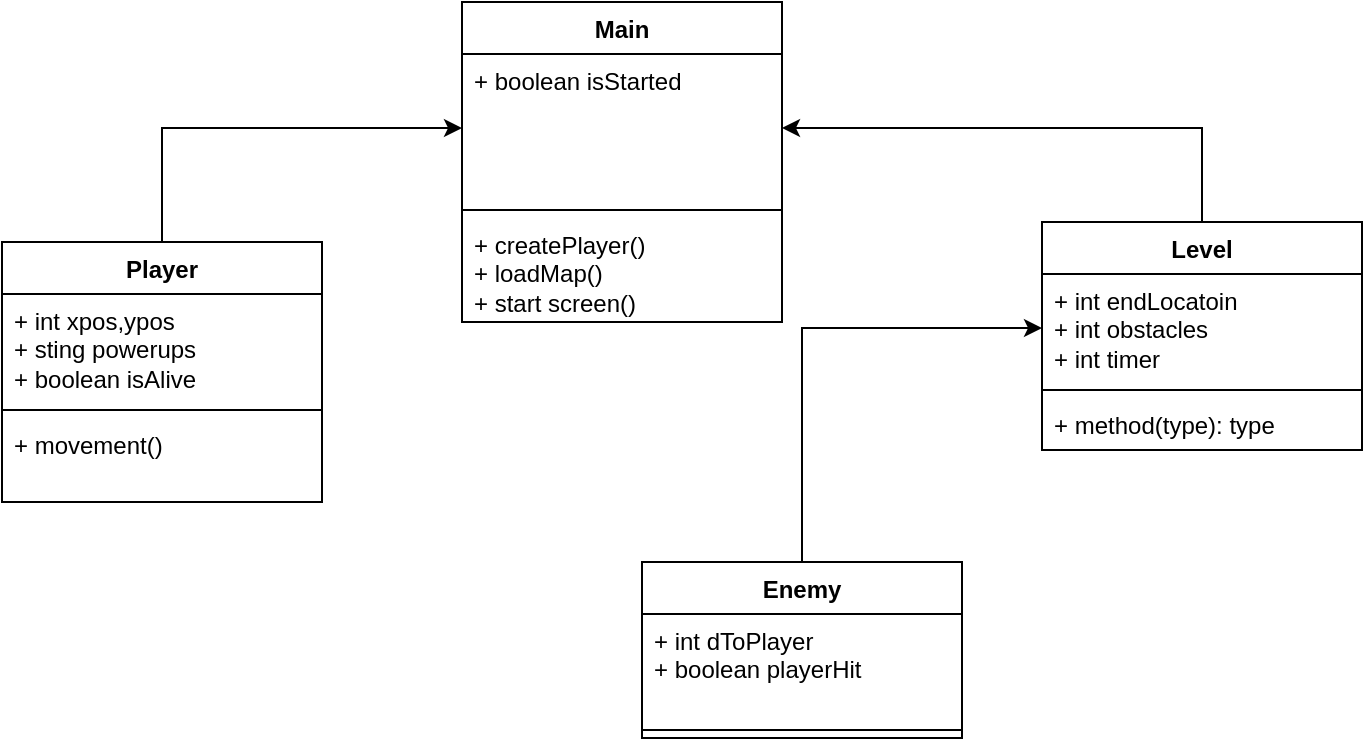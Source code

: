 <mxfile version="26.1.3">
  <diagram name="Page-1" id="UFYnjJ72-dYCaj6Uz1dp">
    <mxGraphModel dx="1031" dy="559" grid="1" gridSize="10" guides="1" tooltips="1" connect="1" arrows="1" fold="1" page="1" pageScale="1" pageWidth="850" pageHeight="1100" math="0" shadow="0">
      <root>
        <mxCell id="0" />
        <mxCell id="1" parent="0" />
        <mxCell id="2OzfVPno6ePe4PrVe2rQ-1" value="Main" style="swimlane;fontStyle=1;align=center;verticalAlign=top;childLayout=stackLayout;horizontal=1;startSize=26;horizontalStack=0;resizeParent=1;resizeParentMax=0;resizeLast=0;collapsible=1;marginBottom=0;whiteSpace=wrap;html=1;" vertex="1" parent="1">
          <mxGeometry x="350" y="30" width="160" height="160" as="geometry" />
        </mxCell>
        <mxCell id="2OzfVPno6ePe4PrVe2rQ-2" value="+ boolean isStarted" style="text;strokeColor=none;fillColor=none;align=left;verticalAlign=top;spacingLeft=4;spacingRight=4;overflow=hidden;rotatable=0;points=[[0,0.5],[1,0.5]];portConstraint=eastwest;whiteSpace=wrap;html=1;" vertex="1" parent="2OzfVPno6ePe4PrVe2rQ-1">
          <mxGeometry y="26" width="160" height="74" as="geometry" />
        </mxCell>
        <mxCell id="2OzfVPno6ePe4PrVe2rQ-3" value="" style="line;strokeWidth=1;fillColor=none;align=left;verticalAlign=middle;spacingTop=-1;spacingLeft=3;spacingRight=3;rotatable=0;labelPosition=right;points=[];portConstraint=eastwest;strokeColor=inherit;" vertex="1" parent="2OzfVPno6ePe4PrVe2rQ-1">
          <mxGeometry y="100" width="160" height="8" as="geometry" />
        </mxCell>
        <mxCell id="2OzfVPno6ePe4PrVe2rQ-4" value="+ createPlayer()&lt;div&gt;+ loadMap()&lt;/div&gt;&lt;div&gt;+ start screen()&lt;/div&gt;" style="text;strokeColor=none;fillColor=none;align=left;verticalAlign=top;spacingLeft=4;spacingRight=4;overflow=hidden;rotatable=0;points=[[0,0.5],[1,0.5]];portConstraint=eastwest;whiteSpace=wrap;html=1;" vertex="1" parent="2OzfVPno6ePe4PrVe2rQ-1">
          <mxGeometry y="108" width="160" height="52" as="geometry" />
        </mxCell>
        <mxCell id="2OzfVPno6ePe4PrVe2rQ-19" style="edgeStyle=orthogonalEdgeStyle;rounded=0;orthogonalLoop=1;jettySize=auto;html=1;entryX=0;entryY=0.5;entryDx=0;entryDy=0;" edge="1" parent="1" source="2OzfVPno6ePe4PrVe2rQ-5" target="2OzfVPno6ePe4PrVe2rQ-2">
          <mxGeometry relative="1" as="geometry" />
        </mxCell>
        <mxCell id="2OzfVPno6ePe4PrVe2rQ-5" value="Player" style="swimlane;fontStyle=1;align=center;verticalAlign=top;childLayout=stackLayout;horizontal=1;startSize=26;horizontalStack=0;resizeParent=1;resizeParentMax=0;resizeLast=0;collapsible=1;marginBottom=0;whiteSpace=wrap;html=1;" vertex="1" parent="1">
          <mxGeometry x="120" y="150" width="160" height="130" as="geometry" />
        </mxCell>
        <mxCell id="2OzfVPno6ePe4PrVe2rQ-6" value="+ int xpos,ypos&lt;div&gt;+ sting powerups&lt;/div&gt;&lt;div&gt;+ boolean isAlive&lt;/div&gt;" style="text;strokeColor=none;fillColor=none;align=left;verticalAlign=top;spacingLeft=4;spacingRight=4;overflow=hidden;rotatable=0;points=[[0,0.5],[1,0.5]];portConstraint=eastwest;whiteSpace=wrap;html=1;" vertex="1" parent="2OzfVPno6ePe4PrVe2rQ-5">
          <mxGeometry y="26" width="160" height="54" as="geometry" />
        </mxCell>
        <mxCell id="2OzfVPno6ePe4PrVe2rQ-7" value="" style="line;strokeWidth=1;fillColor=none;align=left;verticalAlign=middle;spacingTop=-1;spacingLeft=3;spacingRight=3;rotatable=0;labelPosition=right;points=[];portConstraint=eastwest;strokeColor=inherit;" vertex="1" parent="2OzfVPno6ePe4PrVe2rQ-5">
          <mxGeometry y="80" width="160" height="8" as="geometry" />
        </mxCell>
        <mxCell id="2OzfVPno6ePe4PrVe2rQ-8" value="+ movement()" style="text;strokeColor=none;fillColor=none;align=left;verticalAlign=top;spacingLeft=4;spacingRight=4;overflow=hidden;rotatable=0;points=[[0,0.5],[1,0.5]];portConstraint=eastwest;whiteSpace=wrap;html=1;" vertex="1" parent="2OzfVPno6ePe4PrVe2rQ-5">
          <mxGeometry y="88" width="160" height="42" as="geometry" />
        </mxCell>
        <mxCell id="2OzfVPno6ePe4PrVe2rQ-24" style="edgeStyle=orthogonalEdgeStyle;rounded=0;orthogonalLoop=1;jettySize=auto;html=1;" edge="1" parent="1" source="2OzfVPno6ePe4PrVe2rQ-20" target="2OzfVPno6ePe4PrVe2rQ-27">
          <mxGeometry relative="1" as="geometry">
            <mxPoint x="640" y="208" as="targetPoint" />
          </mxGeometry>
        </mxCell>
        <mxCell id="2OzfVPno6ePe4PrVe2rQ-20" value="Enemy" style="swimlane;fontStyle=1;align=center;verticalAlign=top;childLayout=stackLayout;horizontal=1;startSize=26;horizontalStack=0;resizeParent=1;resizeParentMax=0;resizeLast=0;collapsible=1;marginBottom=0;whiteSpace=wrap;html=1;" vertex="1" parent="1">
          <mxGeometry x="440" y="310" width="160" height="88" as="geometry" />
        </mxCell>
        <mxCell id="2OzfVPno6ePe4PrVe2rQ-21" value="+ int dToPlayer&lt;div&gt;+ boolean playerHit&lt;/div&gt;" style="text;strokeColor=none;fillColor=none;align=left;verticalAlign=top;spacingLeft=4;spacingRight=4;overflow=hidden;rotatable=0;points=[[0,0.5],[1,0.5]];portConstraint=eastwest;whiteSpace=wrap;html=1;" vertex="1" parent="2OzfVPno6ePe4PrVe2rQ-20">
          <mxGeometry y="26" width="160" height="54" as="geometry" />
        </mxCell>
        <mxCell id="2OzfVPno6ePe4PrVe2rQ-22" value="" style="line;strokeWidth=1;fillColor=none;align=left;verticalAlign=middle;spacingTop=-1;spacingLeft=3;spacingRight=3;rotatable=0;labelPosition=right;points=[];portConstraint=eastwest;strokeColor=inherit;" vertex="1" parent="2OzfVPno6ePe4PrVe2rQ-20">
          <mxGeometry y="80" width="160" height="8" as="geometry" />
        </mxCell>
        <mxCell id="2OzfVPno6ePe4PrVe2rQ-30" style="edgeStyle=orthogonalEdgeStyle;rounded=0;orthogonalLoop=1;jettySize=auto;html=1;entryX=1;entryY=0.5;entryDx=0;entryDy=0;" edge="1" parent="1" source="2OzfVPno6ePe4PrVe2rQ-26" target="2OzfVPno6ePe4PrVe2rQ-2">
          <mxGeometry relative="1" as="geometry" />
        </mxCell>
        <mxCell id="2OzfVPno6ePe4PrVe2rQ-26" value="Level" style="swimlane;fontStyle=1;align=center;verticalAlign=top;childLayout=stackLayout;horizontal=1;startSize=26;horizontalStack=0;resizeParent=1;resizeParentMax=0;resizeLast=0;collapsible=1;marginBottom=0;whiteSpace=wrap;html=1;" vertex="1" parent="1">
          <mxGeometry x="640" y="140" width="160" height="114" as="geometry" />
        </mxCell>
        <mxCell id="2OzfVPno6ePe4PrVe2rQ-27" value="+ int endLocatoin&lt;div&gt;+ int obstacles&lt;/div&gt;&lt;div&gt;+ int timer&lt;/div&gt;" style="text;strokeColor=none;fillColor=none;align=left;verticalAlign=top;spacingLeft=4;spacingRight=4;overflow=hidden;rotatable=0;points=[[0,0.5],[1,0.5]];portConstraint=eastwest;whiteSpace=wrap;html=1;" vertex="1" parent="2OzfVPno6ePe4PrVe2rQ-26">
          <mxGeometry y="26" width="160" height="54" as="geometry" />
        </mxCell>
        <mxCell id="2OzfVPno6ePe4PrVe2rQ-28" value="" style="line;strokeWidth=1;fillColor=none;align=left;verticalAlign=middle;spacingTop=-1;spacingLeft=3;spacingRight=3;rotatable=0;labelPosition=right;points=[];portConstraint=eastwest;strokeColor=inherit;" vertex="1" parent="2OzfVPno6ePe4PrVe2rQ-26">
          <mxGeometry y="80" width="160" height="8" as="geometry" />
        </mxCell>
        <mxCell id="2OzfVPno6ePe4PrVe2rQ-29" value="+ method(type): type" style="text;strokeColor=none;fillColor=none;align=left;verticalAlign=top;spacingLeft=4;spacingRight=4;overflow=hidden;rotatable=0;points=[[0,0.5],[1,0.5]];portConstraint=eastwest;whiteSpace=wrap;html=1;" vertex="1" parent="2OzfVPno6ePe4PrVe2rQ-26">
          <mxGeometry y="88" width="160" height="26" as="geometry" />
        </mxCell>
      </root>
    </mxGraphModel>
  </diagram>
</mxfile>
